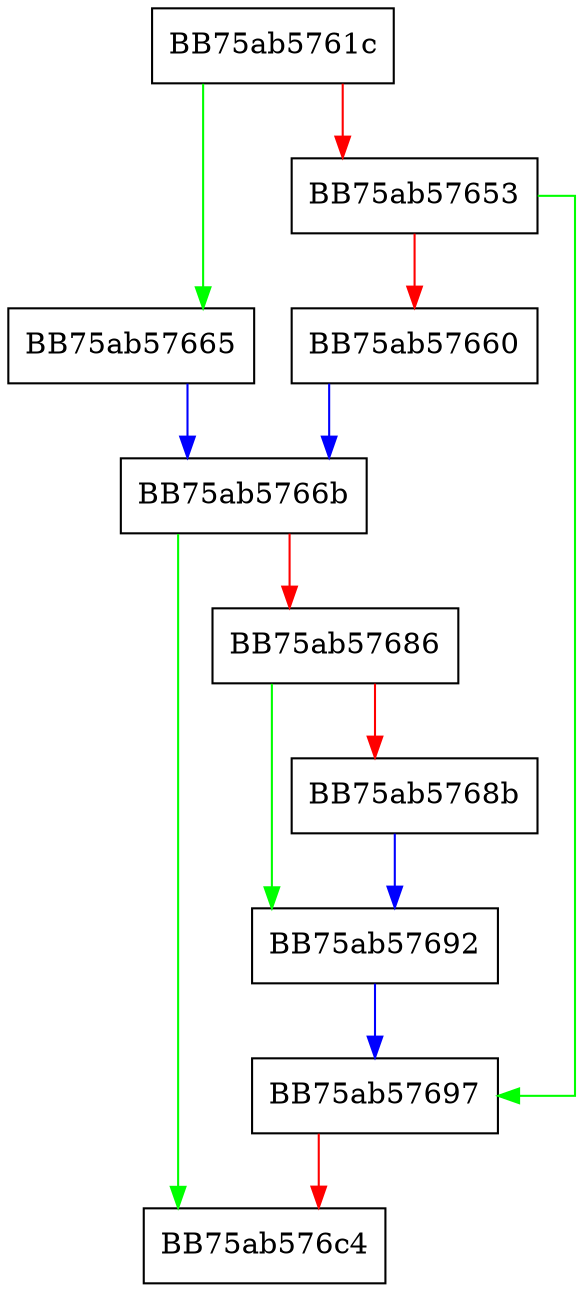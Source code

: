 digraph sqlite3VListAdd {
  node [shape="box"];
  graph [splines=ortho];
  BB75ab5761c -> BB75ab57665 [color="green"];
  BB75ab5761c -> BB75ab57653 [color="red"];
  BB75ab57653 -> BB75ab57697 [color="green"];
  BB75ab57653 -> BB75ab57660 [color="red"];
  BB75ab57660 -> BB75ab5766b [color="blue"];
  BB75ab57665 -> BB75ab5766b [color="blue"];
  BB75ab5766b -> BB75ab576c4 [color="green"];
  BB75ab5766b -> BB75ab57686 [color="red"];
  BB75ab57686 -> BB75ab57692 [color="green"];
  BB75ab57686 -> BB75ab5768b [color="red"];
  BB75ab5768b -> BB75ab57692 [color="blue"];
  BB75ab57692 -> BB75ab57697 [color="blue"];
  BB75ab57697 -> BB75ab576c4 [color="red"];
}